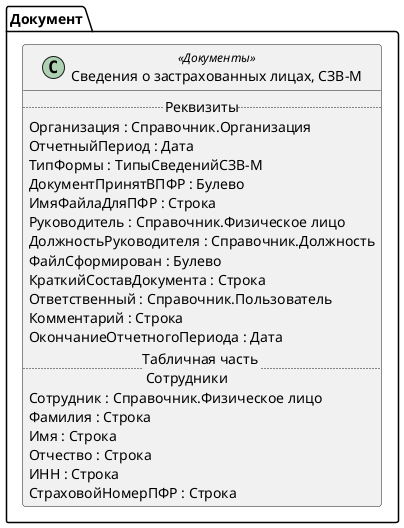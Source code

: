 ﻿@startuml СведенияОЗастрахованныхЛицахСЗВ_М
'!include templates.wsd
'..\include templates.wsd
class Документ.СведенияОЗастрахованныхЛицахСЗВ_М as "Сведения о застрахованных лицах, СЗВ-М" <<Документы>>
{
..Реквизиты..
Организация : Справочник.Организация
ОтчетныйПериод : Дата
ТипФормы : ТипыСведенийСЗВ-М
ДокументПринятВПФР : Булево
ИмяФайлаДляПФР : Строка
Руководитель : Справочник.Физическое лицо
ДолжностьРуководителя : Справочник.Должность
ФайлСформирован : Булево
КраткийСоставДокумента : Строка
Ответственный : Справочник.Пользователь
Комментарий : Строка
ОкончаниеОтчетногоПериода : Дата
..Табличная часть \n Сотрудники..
Сотрудник : Справочник.Физическое лицо
Фамилия : Строка
Имя : Строка
Отчество : Строка
ИНН : Строка
СтраховойНомерПФР : Строка
}
@enduml

